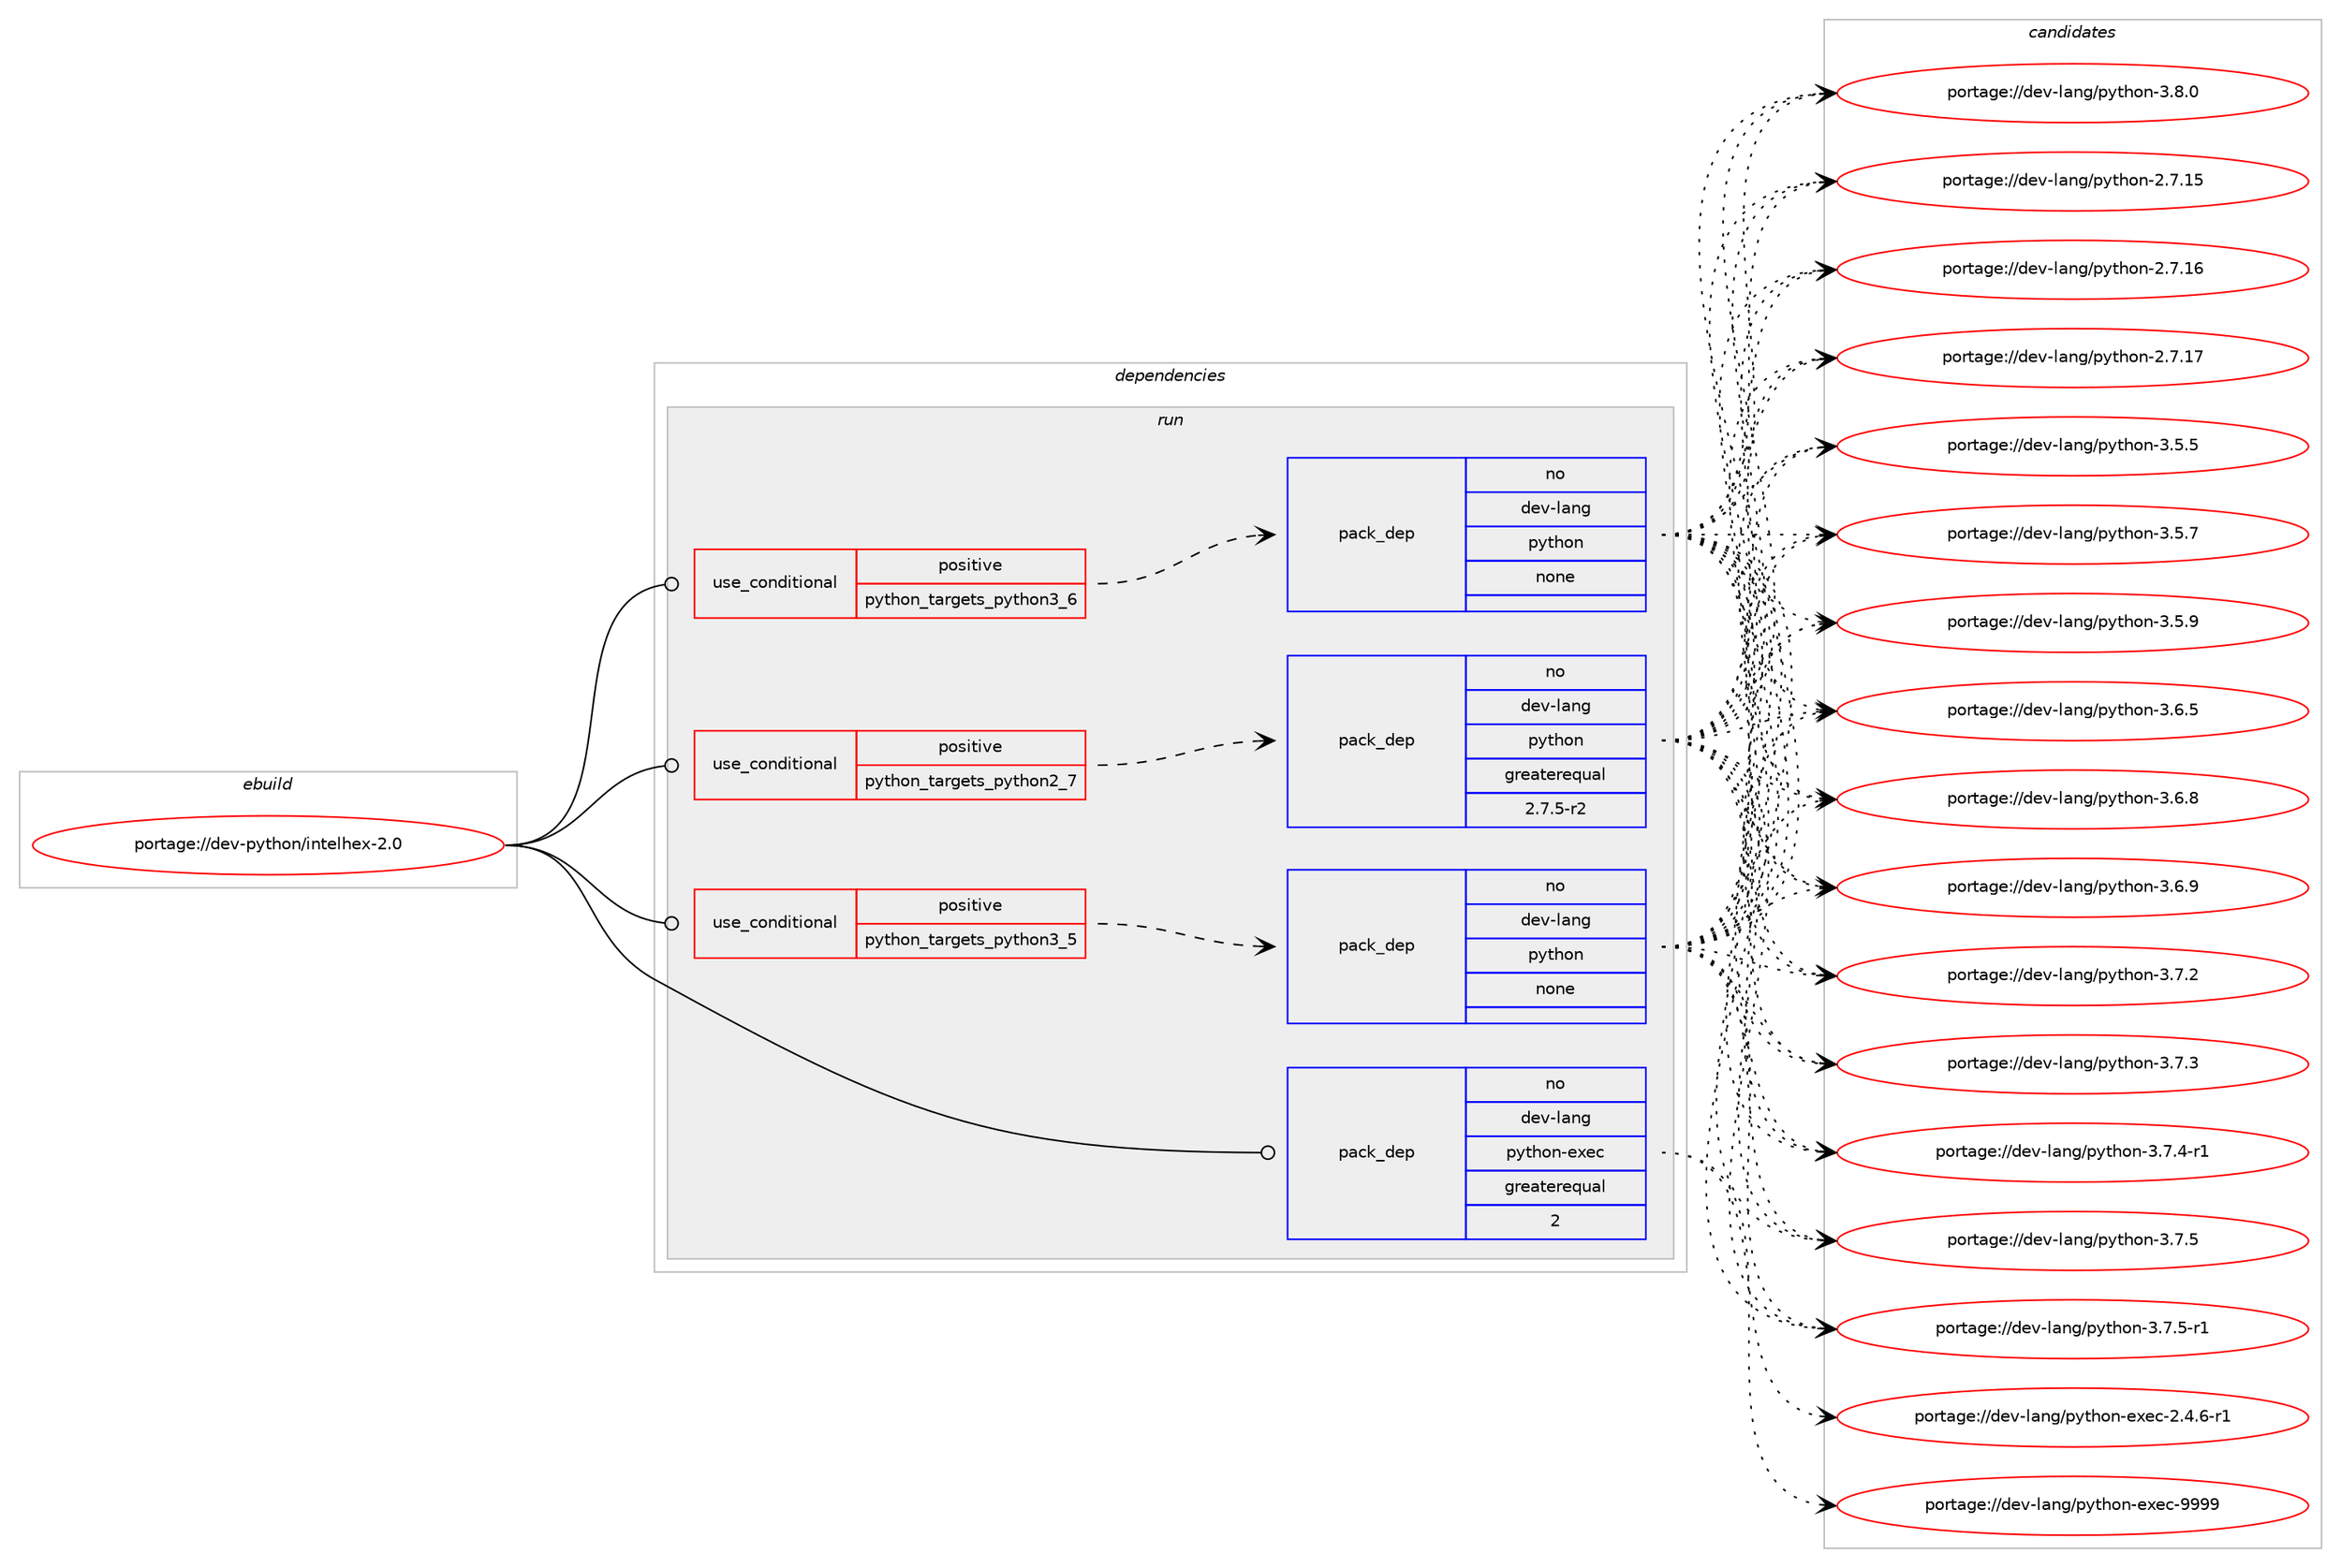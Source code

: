 digraph prolog {

# *************
# Graph options
# *************

newrank=true;
concentrate=true;
compound=true;
graph [rankdir=LR,fontname=Helvetica,fontsize=10,ranksep=1.5];#, ranksep=2.5, nodesep=0.2];
edge  [arrowhead=vee];
node  [fontname=Helvetica,fontsize=10];

# **********
# The ebuild
# **********

subgraph cluster_leftcol {
color=gray;
rank=same;
label=<<i>ebuild</i>>;
id [label="portage://dev-python/intelhex-2.0", color=red, width=4, href="../dev-python/intelhex-2.0.svg"];
}

# ****************
# The dependencies
# ****************

subgraph cluster_midcol {
color=gray;
label=<<i>dependencies</i>>;
subgraph cluster_compile {
fillcolor="#eeeeee";
style=filled;
label=<<i>compile</i>>;
}
subgraph cluster_compileandrun {
fillcolor="#eeeeee";
style=filled;
label=<<i>compile and run</i>>;
}
subgraph cluster_run {
fillcolor="#eeeeee";
style=filled;
label=<<i>run</i>>;
subgraph cond30149 {
dependency144381 [label=<<TABLE BORDER="0" CELLBORDER="1" CELLSPACING="0" CELLPADDING="4"><TR><TD ROWSPAN="3" CELLPADDING="10">use_conditional</TD></TR><TR><TD>positive</TD></TR><TR><TD>python_targets_python2_7</TD></TR></TABLE>>, shape=none, color=red];
subgraph pack110912 {
dependency144382 [label=<<TABLE BORDER="0" CELLBORDER="1" CELLSPACING="0" CELLPADDING="4" WIDTH="220"><TR><TD ROWSPAN="6" CELLPADDING="30">pack_dep</TD></TR><TR><TD WIDTH="110">no</TD></TR><TR><TD>dev-lang</TD></TR><TR><TD>python</TD></TR><TR><TD>greaterequal</TD></TR><TR><TD>2.7.5-r2</TD></TR></TABLE>>, shape=none, color=blue];
}
dependency144381:e -> dependency144382:w [weight=20,style="dashed",arrowhead="vee"];
}
id:e -> dependency144381:w [weight=20,style="solid",arrowhead="odot"];
subgraph cond30150 {
dependency144383 [label=<<TABLE BORDER="0" CELLBORDER="1" CELLSPACING="0" CELLPADDING="4"><TR><TD ROWSPAN="3" CELLPADDING="10">use_conditional</TD></TR><TR><TD>positive</TD></TR><TR><TD>python_targets_python3_5</TD></TR></TABLE>>, shape=none, color=red];
subgraph pack110913 {
dependency144384 [label=<<TABLE BORDER="0" CELLBORDER="1" CELLSPACING="0" CELLPADDING="4" WIDTH="220"><TR><TD ROWSPAN="6" CELLPADDING="30">pack_dep</TD></TR><TR><TD WIDTH="110">no</TD></TR><TR><TD>dev-lang</TD></TR><TR><TD>python</TD></TR><TR><TD>none</TD></TR><TR><TD></TD></TR></TABLE>>, shape=none, color=blue];
}
dependency144383:e -> dependency144384:w [weight=20,style="dashed",arrowhead="vee"];
}
id:e -> dependency144383:w [weight=20,style="solid",arrowhead="odot"];
subgraph cond30151 {
dependency144385 [label=<<TABLE BORDER="0" CELLBORDER="1" CELLSPACING="0" CELLPADDING="4"><TR><TD ROWSPAN="3" CELLPADDING="10">use_conditional</TD></TR><TR><TD>positive</TD></TR><TR><TD>python_targets_python3_6</TD></TR></TABLE>>, shape=none, color=red];
subgraph pack110914 {
dependency144386 [label=<<TABLE BORDER="0" CELLBORDER="1" CELLSPACING="0" CELLPADDING="4" WIDTH="220"><TR><TD ROWSPAN="6" CELLPADDING="30">pack_dep</TD></TR><TR><TD WIDTH="110">no</TD></TR><TR><TD>dev-lang</TD></TR><TR><TD>python</TD></TR><TR><TD>none</TD></TR><TR><TD></TD></TR></TABLE>>, shape=none, color=blue];
}
dependency144385:e -> dependency144386:w [weight=20,style="dashed",arrowhead="vee"];
}
id:e -> dependency144385:w [weight=20,style="solid",arrowhead="odot"];
subgraph pack110915 {
dependency144387 [label=<<TABLE BORDER="0" CELLBORDER="1" CELLSPACING="0" CELLPADDING="4" WIDTH="220"><TR><TD ROWSPAN="6" CELLPADDING="30">pack_dep</TD></TR><TR><TD WIDTH="110">no</TD></TR><TR><TD>dev-lang</TD></TR><TR><TD>python-exec</TD></TR><TR><TD>greaterequal</TD></TR><TR><TD>2</TD></TR></TABLE>>, shape=none, color=blue];
}
id:e -> dependency144387:w [weight=20,style="solid",arrowhead="odot"];
}
}

# **************
# The candidates
# **************

subgraph cluster_choices {
rank=same;
color=gray;
label=<<i>candidates</i>>;

subgraph choice110912 {
color=black;
nodesep=1;
choiceportage10010111845108971101034711212111610411111045504655464953 [label="portage://dev-lang/python-2.7.15", color=red, width=4,href="../dev-lang/python-2.7.15.svg"];
choiceportage10010111845108971101034711212111610411111045504655464954 [label="portage://dev-lang/python-2.7.16", color=red, width=4,href="../dev-lang/python-2.7.16.svg"];
choiceportage10010111845108971101034711212111610411111045504655464955 [label="portage://dev-lang/python-2.7.17", color=red, width=4,href="../dev-lang/python-2.7.17.svg"];
choiceportage100101118451089711010347112121116104111110455146534653 [label="portage://dev-lang/python-3.5.5", color=red, width=4,href="../dev-lang/python-3.5.5.svg"];
choiceportage100101118451089711010347112121116104111110455146534655 [label="portage://dev-lang/python-3.5.7", color=red, width=4,href="../dev-lang/python-3.5.7.svg"];
choiceportage100101118451089711010347112121116104111110455146534657 [label="portage://dev-lang/python-3.5.9", color=red, width=4,href="../dev-lang/python-3.5.9.svg"];
choiceportage100101118451089711010347112121116104111110455146544653 [label="portage://dev-lang/python-3.6.5", color=red, width=4,href="../dev-lang/python-3.6.5.svg"];
choiceportage100101118451089711010347112121116104111110455146544656 [label="portage://dev-lang/python-3.6.8", color=red, width=4,href="../dev-lang/python-3.6.8.svg"];
choiceportage100101118451089711010347112121116104111110455146544657 [label="portage://dev-lang/python-3.6.9", color=red, width=4,href="../dev-lang/python-3.6.9.svg"];
choiceportage100101118451089711010347112121116104111110455146554650 [label="portage://dev-lang/python-3.7.2", color=red, width=4,href="../dev-lang/python-3.7.2.svg"];
choiceportage100101118451089711010347112121116104111110455146554651 [label="portage://dev-lang/python-3.7.3", color=red, width=4,href="../dev-lang/python-3.7.3.svg"];
choiceportage1001011184510897110103471121211161041111104551465546524511449 [label="portage://dev-lang/python-3.7.4-r1", color=red, width=4,href="../dev-lang/python-3.7.4-r1.svg"];
choiceportage100101118451089711010347112121116104111110455146554653 [label="portage://dev-lang/python-3.7.5", color=red, width=4,href="../dev-lang/python-3.7.5.svg"];
choiceportage1001011184510897110103471121211161041111104551465546534511449 [label="portage://dev-lang/python-3.7.5-r1", color=red, width=4,href="../dev-lang/python-3.7.5-r1.svg"];
choiceportage100101118451089711010347112121116104111110455146564648 [label="portage://dev-lang/python-3.8.0", color=red, width=4,href="../dev-lang/python-3.8.0.svg"];
dependency144382:e -> choiceportage10010111845108971101034711212111610411111045504655464953:w [style=dotted,weight="100"];
dependency144382:e -> choiceportage10010111845108971101034711212111610411111045504655464954:w [style=dotted,weight="100"];
dependency144382:e -> choiceportage10010111845108971101034711212111610411111045504655464955:w [style=dotted,weight="100"];
dependency144382:e -> choiceportage100101118451089711010347112121116104111110455146534653:w [style=dotted,weight="100"];
dependency144382:e -> choiceportage100101118451089711010347112121116104111110455146534655:w [style=dotted,weight="100"];
dependency144382:e -> choiceportage100101118451089711010347112121116104111110455146534657:w [style=dotted,weight="100"];
dependency144382:e -> choiceportage100101118451089711010347112121116104111110455146544653:w [style=dotted,weight="100"];
dependency144382:e -> choiceportage100101118451089711010347112121116104111110455146544656:w [style=dotted,weight="100"];
dependency144382:e -> choiceportage100101118451089711010347112121116104111110455146544657:w [style=dotted,weight="100"];
dependency144382:e -> choiceportage100101118451089711010347112121116104111110455146554650:w [style=dotted,weight="100"];
dependency144382:e -> choiceportage100101118451089711010347112121116104111110455146554651:w [style=dotted,weight="100"];
dependency144382:e -> choiceportage1001011184510897110103471121211161041111104551465546524511449:w [style=dotted,weight="100"];
dependency144382:e -> choiceportage100101118451089711010347112121116104111110455146554653:w [style=dotted,weight="100"];
dependency144382:e -> choiceportage1001011184510897110103471121211161041111104551465546534511449:w [style=dotted,weight="100"];
dependency144382:e -> choiceportage100101118451089711010347112121116104111110455146564648:w [style=dotted,weight="100"];
}
subgraph choice110913 {
color=black;
nodesep=1;
choiceportage10010111845108971101034711212111610411111045504655464953 [label="portage://dev-lang/python-2.7.15", color=red, width=4,href="../dev-lang/python-2.7.15.svg"];
choiceportage10010111845108971101034711212111610411111045504655464954 [label="portage://dev-lang/python-2.7.16", color=red, width=4,href="../dev-lang/python-2.7.16.svg"];
choiceportage10010111845108971101034711212111610411111045504655464955 [label="portage://dev-lang/python-2.7.17", color=red, width=4,href="../dev-lang/python-2.7.17.svg"];
choiceportage100101118451089711010347112121116104111110455146534653 [label="portage://dev-lang/python-3.5.5", color=red, width=4,href="../dev-lang/python-3.5.5.svg"];
choiceportage100101118451089711010347112121116104111110455146534655 [label="portage://dev-lang/python-3.5.7", color=red, width=4,href="../dev-lang/python-3.5.7.svg"];
choiceportage100101118451089711010347112121116104111110455146534657 [label="portage://dev-lang/python-3.5.9", color=red, width=4,href="../dev-lang/python-3.5.9.svg"];
choiceportage100101118451089711010347112121116104111110455146544653 [label="portage://dev-lang/python-3.6.5", color=red, width=4,href="../dev-lang/python-3.6.5.svg"];
choiceportage100101118451089711010347112121116104111110455146544656 [label="portage://dev-lang/python-3.6.8", color=red, width=4,href="../dev-lang/python-3.6.8.svg"];
choiceportage100101118451089711010347112121116104111110455146544657 [label="portage://dev-lang/python-3.6.9", color=red, width=4,href="../dev-lang/python-3.6.9.svg"];
choiceportage100101118451089711010347112121116104111110455146554650 [label="portage://dev-lang/python-3.7.2", color=red, width=4,href="../dev-lang/python-3.7.2.svg"];
choiceportage100101118451089711010347112121116104111110455146554651 [label="portage://dev-lang/python-3.7.3", color=red, width=4,href="../dev-lang/python-3.7.3.svg"];
choiceportage1001011184510897110103471121211161041111104551465546524511449 [label="portage://dev-lang/python-3.7.4-r1", color=red, width=4,href="../dev-lang/python-3.7.4-r1.svg"];
choiceportage100101118451089711010347112121116104111110455146554653 [label="portage://dev-lang/python-3.7.5", color=red, width=4,href="../dev-lang/python-3.7.5.svg"];
choiceportage1001011184510897110103471121211161041111104551465546534511449 [label="portage://dev-lang/python-3.7.5-r1", color=red, width=4,href="../dev-lang/python-3.7.5-r1.svg"];
choiceportage100101118451089711010347112121116104111110455146564648 [label="portage://dev-lang/python-3.8.0", color=red, width=4,href="../dev-lang/python-3.8.0.svg"];
dependency144384:e -> choiceportage10010111845108971101034711212111610411111045504655464953:w [style=dotted,weight="100"];
dependency144384:e -> choiceportage10010111845108971101034711212111610411111045504655464954:w [style=dotted,weight="100"];
dependency144384:e -> choiceportage10010111845108971101034711212111610411111045504655464955:w [style=dotted,weight="100"];
dependency144384:e -> choiceportage100101118451089711010347112121116104111110455146534653:w [style=dotted,weight="100"];
dependency144384:e -> choiceportage100101118451089711010347112121116104111110455146534655:w [style=dotted,weight="100"];
dependency144384:e -> choiceportage100101118451089711010347112121116104111110455146534657:w [style=dotted,weight="100"];
dependency144384:e -> choiceportage100101118451089711010347112121116104111110455146544653:w [style=dotted,weight="100"];
dependency144384:e -> choiceportage100101118451089711010347112121116104111110455146544656:w [style=dotted,weight="100"];
dependency144384:e -> choiceportage100101118451089711010347112121116104111110455146544657:w [style=dotted,weight="100"];
dependency144384:e -> choiceportage100101118451089711010347112121116104111110455146554650:w [style=dotted,weight="100"];
dependency144384:e -> choiceportage100101118451089711010347112121116104111110455146554651:w [style=dotted,weight="100"];
dependency144384:e -> choiceportage1001011184510897110103471121211161041111104551465546524511449:w [style=dotted,weight="100"];
dependency144384:e -> choiceportage100101118451089711010347112121116104111110455146554653:w [style=dotted,weight="100"];
dependency144384:e -> choiceportage1001011184510897110103471121211161041111104551465546534511449:w [style=dotted,weight="100"];
dependency144384:e -> choiceportage100101118451089711010347112121116104111110455146564648:w [style=dotted,weight="100"];
}
subgraph choice110914 {
color=black;
nodesep=1;
choiceportage10010111845108971101034711212111610411111045504655464953 [label="portage://dev-lang/python-2.7.15", color=red, width=4,href="../dev-lang/python-2.7.15.svg"];
choiceportage10010111845108971101034711212111610411111045504655464954 [label="portage://dev-lang/python-2.7.16", color=red, width=4,href="../dev-lang/python-2.7.16.svg"];
choiceportage10010111845108971101034711212111610411111045504655464955 [label="portage://dev-lang/python-2.7.17", color=red, width=4,href="../dev-lang/python-2.7.17.svg"];
choiceportage100101118451089711010347112121116104111110455146534653 [label="portage://dev-lang/python-3.5.5", color=red, width=4,href="../dev-lang/python-3.5.5.svg"];
choiceportage100101118451089711010347112121116104111110455146534655 [label="portage://dev-lang/python-3.5.7", color=red, width=4,href="../dev-lang/python-3.5.7.svg"];
choiceportage100101118451089711010347112121116104111110455146534657 [label="portage://dev-lang/python-3.5.9", color=red, width=4,href="../dev-lang/python-3.5.9.svg"];
choiceportage100101118451089711010347112121116104111110455146544653 [label="portage://dev-lang/python-3.6.5", color=red, width=4,href="../dev-lang/python-3.6.5.svg"];
choiceportage100101118451089711010347112121116104111110455146544656 [label="portage://dev-lang/python-3.6.8", color=red, width=4,href="../dev-lang/python-3.6.8.svg"];
choiceportage100101118451089711010347112121116104111110455146544657 [label="portage://dev-lang/python-3.6.9", color=red, width=4,href="../dev-lang/python-3.6.9.svg"];
choiceportage100101118451089711010347112121116104111110455146554650 [label="portage://dev-lang/python-3.7.2", color=red, width=4,href="../dev-lang/python-3.7.2.svg"];
choiceportage100101118451089711010347112121116104111110455146554651 [label="portage://dev-lang/python-3.7.3", color=red, width=4,href="../dev-lang/python-3.7.3.svg"];
choiceportage1001011184510897110103471121211161041111104551465546524511449 [label="portage://dev-lang/python-3.7.4-r1", color=red, width=4,href="../dev-lang/python-3.7.4-r1.svg"];
choiceportage100101118451089711010347112121116104111110455146554653 [label="portage://dev-lang/python-3.7.5", color=red, width=4,href="../dev-lang/python-3.7.5.svg"];
choiceportage1001011184510897110103471121211161041111104551465546534511449 [label="portage://dev-lang/python-3.7.5-r1", color=red, width=4,href="../dev-lang/python-3.7.5-r1.svg"];
choiceportage100101118451089711010347112121116104111110455146564648 [label="portage://dev-lang/python-3.8.0", color=red, width=4,href="../dev-lang/python-3.8.0.svg"];
dependency144386:e -> choiceportage10010111845108971101034711212111610411111045504655464953:w [style=dotted,weight="100"];
dependency144386:e -> choiceportage10010111845108971101034711212111610411111045504655464954:w [style=dotted,weight="100"];
dependency144386:e -> choiceportage10010111845108971101034711212111610411111045504655464955:w [style=dotted,weight="100"];
dependency144386:e -> choiceportage100101118451089711010347112121116104111110455146534653:w [style=dotted,weight="100"];
dependency144386:e -> choiceportage100101118451089711010347112121116104111110455146534655:w [style=dotted,weight="100"];
dependency144386:e -> choiceportage100101118451089711010347112121116104111110455146534657:w [style=dotted,weight="100"];
dependency144386:e -> choiceportage100101118451089711010347112121116104111110455146544653:w [style=dotted,weight="100"];
dependency144386:e -> choiceportage100101118451089711010347112121116104111110455146544656:w [style=dotted,weight="100"];
dependency144386:e -> choiceportage100101118451089711010347112121116104111110455146544657:w [style=dotted,weight="100"];
dependency144386:e -> choiceportage100101118451089711010347112121116104111110455146554650:w [style=dotted,weight="100"];
dependency144386:e -> choiceportage100101118451089711010347112121116104111110455146554651:w [style=dotted,weight="100"];
dependency144386:e -> choiceportage1001011184510897110103471121211161041111104551465546524511449:w [style=dotted,weight="100"];
dependency144386:e -> choiceportage100101118451089711010347112121116104111110455146554653:w [style=dotted,weight="100"];
dependency144386:e -> choiceportage1001011184510897110103471121211161041111104551465546534511449:w [style=dotted,weight="100"];
dependency144386:e -> choiceportage100101118451089711010347112121116104111110455146564648:w [style=dotted,weight="100"];
}
subgraph choice110915 {
color=black;
nodesep=1;
choiceportage10010111845108971101034711212111610411111045101120101994550465246544511449 [label="portage://dev-lang/python-exec-2.4.6-r1", color=red, width=4,href="../dev-lang/python-exec-2.4.6-r1.svg"];
choiceportage10010111845108971101034711212111610411111045101120101994557575757 [label="portage://dev-lang/python-exec-9999", color=red, width=4,href="../dev-lang/python-exec-9999.svg"];
dependency144387:e -> choiceportage10010111845108971101034711212111610411111045101120101994550465246544511449:w [style=dotted,weight="100"];
dependency144387:e -> choiceportage10010111845108971101034711212111610411111045101120101994557575757:w [style=dotted,weight="100"];
}
}

}

